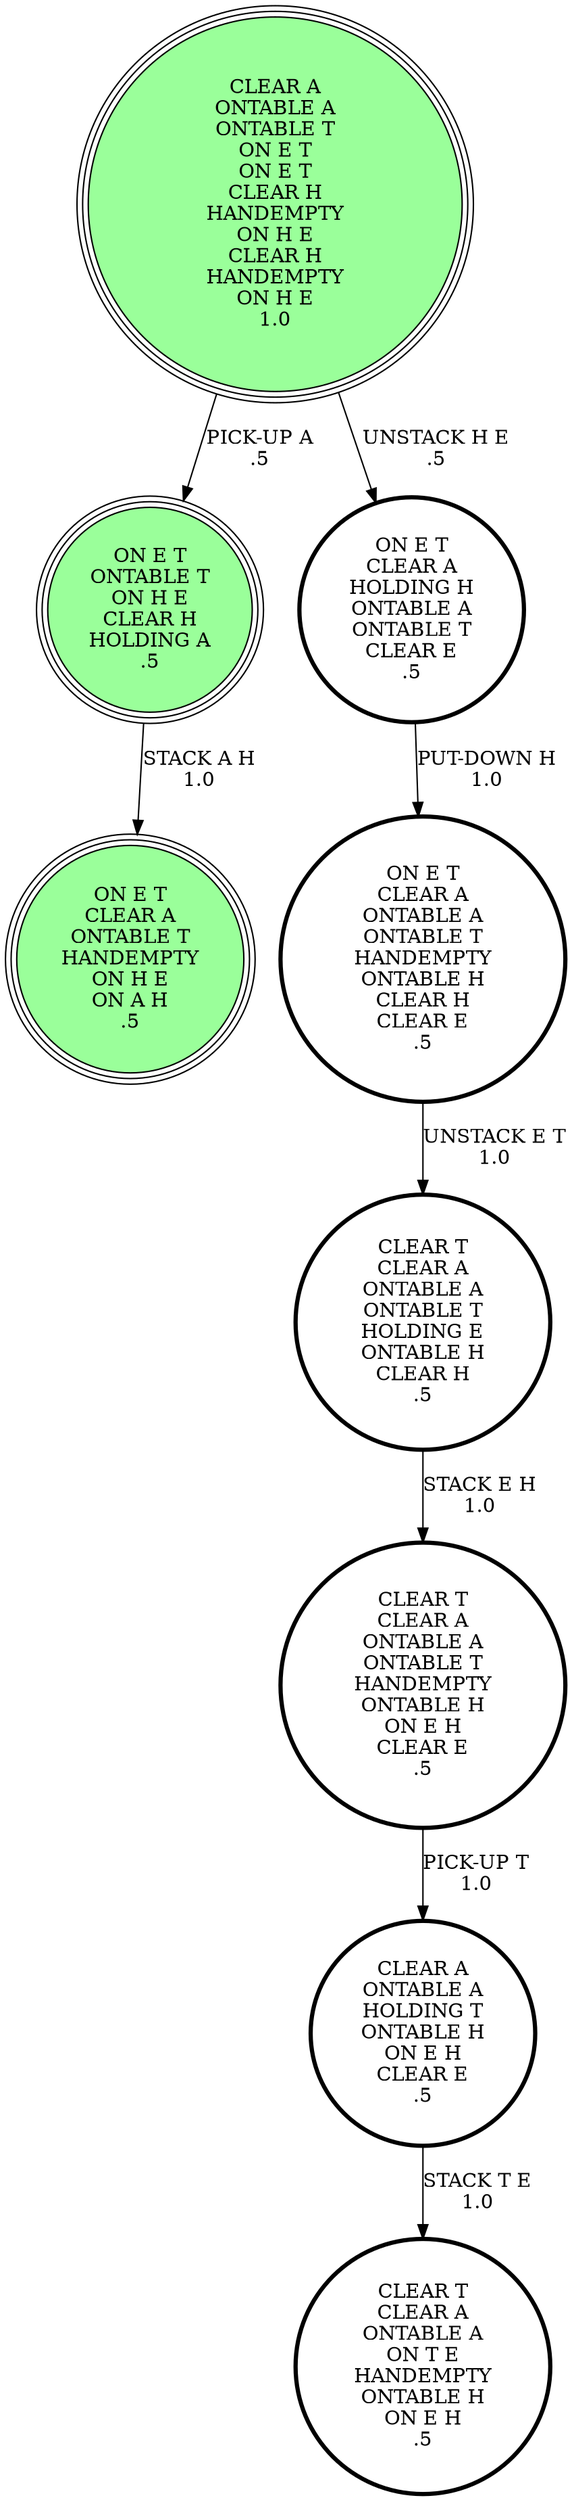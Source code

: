 digraph {
"ON E T\nONTABLE T\nON H E\nCLEAR H\nHOLDING A\n.5\n" -> "ON E T\nCLEAR A\nONTABLE T\nHANDEMPTY\nON H E\nON A H\n.5\n"[label="STACK A H\n1.0\n"];
"ON E T\nCLEAR A\nHOLDING H\nONTABLE A\nONTABLE T\nCLEAR E\n.5\n" -> "ON E T\nCLEAR A\nONTABLE A\nONTABLE T\nHANDEMPTY\nONTABLE H\nCLEAR H\nCLEAR E\n.5\n"[label="PUT-DOWN H\n1.0\n"];
"CLEAR A\nONTABLE A\nHOLDING T\nONTABLE H\nON E H\nCLEAR E\n.5\n" -> "CLEAR T\nCLEAR A\nONTABLE A\nON T E\nHANDEMPTY\nONTABLE H\nON E H\n.5\n"[label="STACK T E\n1.0\n"];
"CLEAR A\nONTABLE A\nONTABLE T\nON E T\nON E T\nCLEAR H\nHANDEMPTY\nON H E\nCLEAR H\nHANDEMPTY\nON H E\n1.0\n" -> "ON E T\nONTABLE T\nON H E\nCLEAR H\nHOLDING A\n.5\n"[label="PICK-UP A\n.5\n"];
"CLEAR A\nONTABLE A\nONTABLE T\nON E T\nON E T\nCLEAR H\nHANDEMPTY\nON H E\nCLEAR H\nHANDEMPTY\nON H E\n1.0\n" -> "ON E T\nCLEAR A\nHOLDING H\nONTABLE A\nONTABLE T\nCLEAR E\n.5\n"[label="UNSTACK H E\n.5\n"];
"ON E T\nCLEAR A\nONTABLE A\nONTABLE T\nHANDEMPTY\nONTABLE H\nCLEAR H\nCLEAR E\n.5\n" -> "CLEAR T\nCLEAR A\nONTABLE A\nONTABLE T\nHOLDING E\nONTABLE H\nCLEAR H\n.5\n"[label="UNSTACK E T\n1.0\n"];
"CLEAR T\nCLEAR A\nONTABLE A\nONTABLE T\nHANDEMPTY\nONTABLE H\nON E H\nCLEAR E\n.5\n" -> "CLEAR A\nONTABLE A\nHOLDING T\nONTABLE H\nON E H\nCLEAR E\n.5\n"[label="PICK-UP T\n1.0\n"];
"CLEAR T\nCLEAR A\nONTABLE A\nONTABLE T\nHOLDING E\nONTABLE H\nCLEAR H\n.5\n" -> "CLEAR T\nCLEAR A\nONTABLE A\nONTABLE T\nHANDEMPTY\nONTABLE H\nON E H\nCLEAR E\n.5\n"[label="STACK E H\n1.0\n"];
"ON E T\nCLEAR A\nONTABLE T\nHANDEMPTY\nON H E\nON A H\n.5\n" [shape=circle, style=filled, fillcolor=palegreen1, peripheries=3];
"CLEAR T\nCLEAR A\nONTABLE A\nON T E\nHANDEMPTY\nONTABLE H\nON E H\n.5\n" [shape=circle, penwidth=3];
"CLEAR T\nCLEAR A\nONTABLE A\nONTABLE T\nHOLDING E\nONTABLE H\nCLEAR H\n.5\n" [shape=circle, penwidth=3];
"CLEAR A\nONTABLE A\nONTABLE T\nON E T\nON E T\nCLEAR H\nHANDEMPTY\nON H E\nCLEAR H\nHANDEMPTY\nON H E\n1.0\n" [shape=circle, style=filled, fillcolor=palegreen1, peripheries=3];
"ON E T\nCLEAR A\nONTABLE T\nHANDEMPTY\nON H E\nON A H\n.5\n" [shape=circle, style=filled, fillcolor=palegreen1, peripheries=3];
"CLEAR A\nONTABLE A\nHOLDING T\nONTABLE H\nON E H\nCLEAR E\n.5\n" [shape=circle, penwidth=3];
"CLEAR T\nCLEAR A\nONTABLE A\nON T E\nHANDEMPTY\nONTABLE H\nON E H\n.5\n" [shape=circle, penwidth=3];
"ON E T\nCLEAR A\nHOLDING H\nONTABLE A\nONTABLE T\nCLEAR E\n.5\n" [shape=circle, penwidth=3];
"CLEAR T\nCLEAR A\nONTABLE A\nONTABLE T\nHANDEMPTY\nONTABLE H\nON E H\nCLEAR E\n.5\n" [shape=circle, penwidth=3];
"ON E T\nONTABLE T\nON H E\nCLEAR H\nHOLDING A\n.5\n" [shape=circle, style=filled, fillcolor=palegreen1, peripheries=3];
"ON E T\nCLEAR A\nONTABLE A\nONTABLE T\nHANDEMPTY\nONTABLE H\nCLEAR H\nCLEAR E\n.5\n" [shape=circle, penwidth=3];
}
